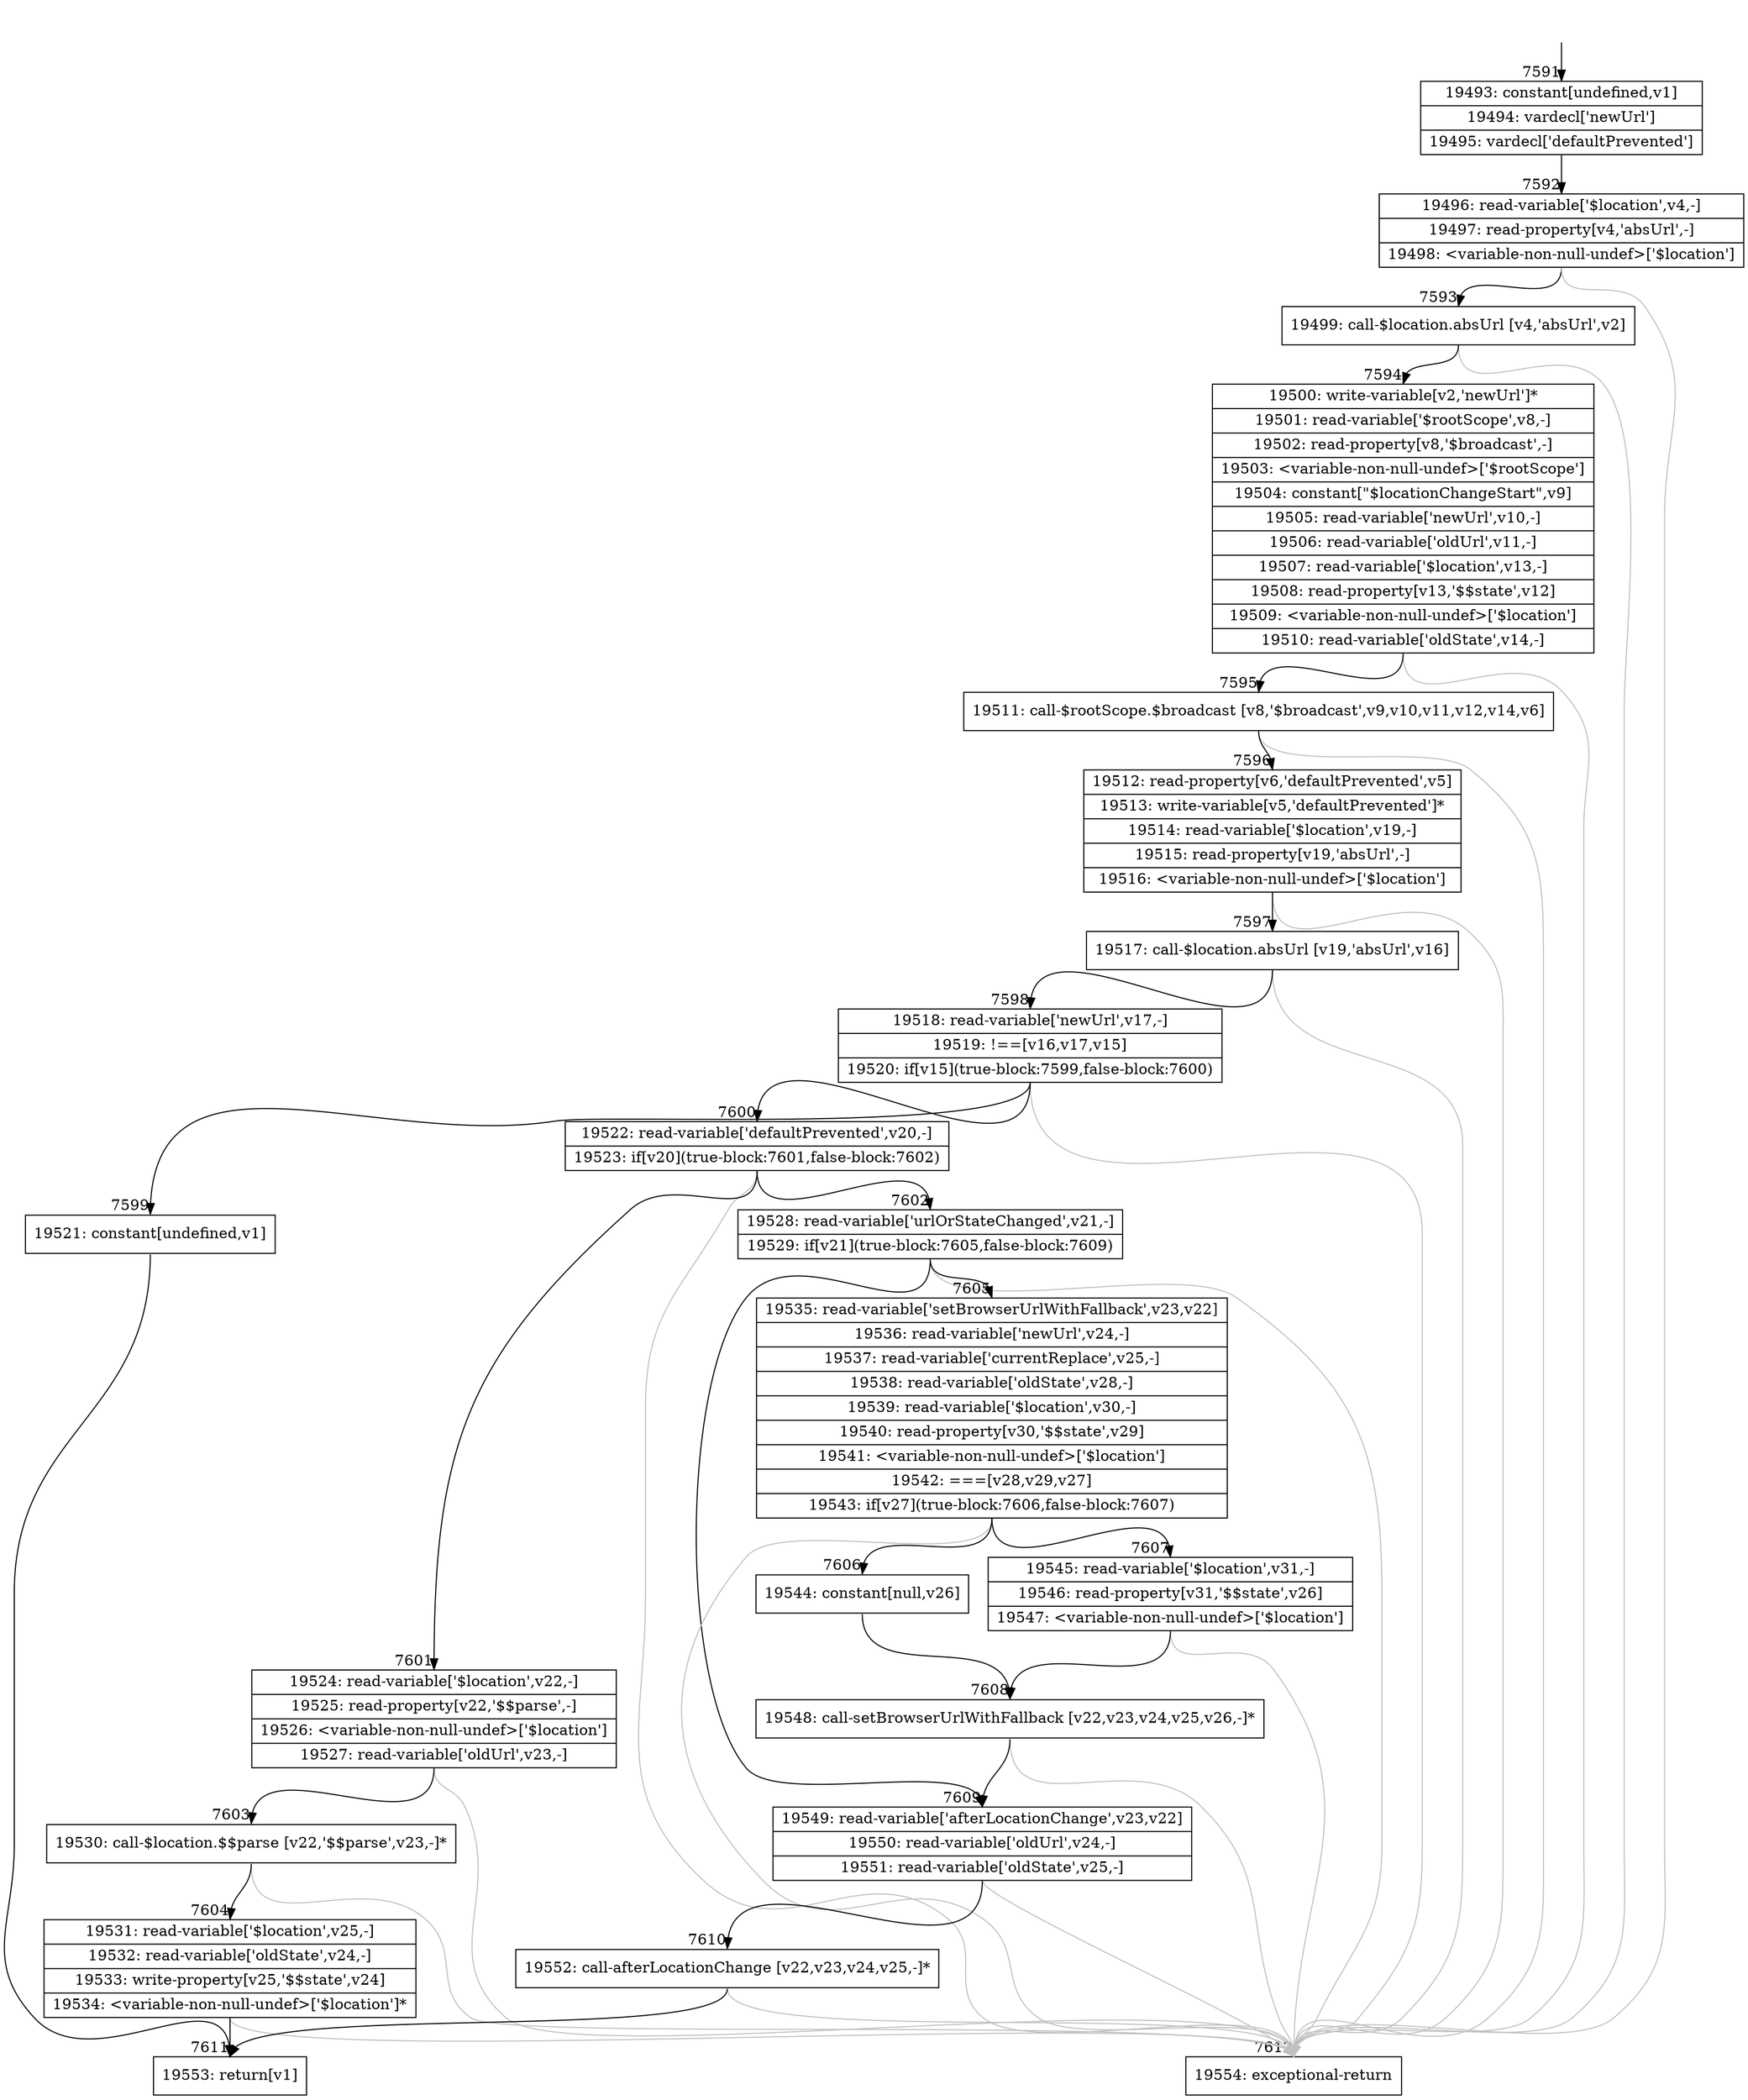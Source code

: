 digraph {
rankdir="TD"
BB_entry568[shape=none,label=""];
BB_entry568 -> BB7591 [tailport=s, headport=n, headlabel="    7591"]
BB7591 [shape=record label="{19493: constant[undefined,v1]|19494: vardecl['newUrl']|19495: vardecl['defaultPrevented']}" ] 
BB7591 -> BB7592 [tailport=s, headport=n, headlabel="      7592"]
BB7592 [shape=record label="{19496: read-variable['$location',v4,-]|19497: read-property[v4,'absUrl',-]|19498: \<variable-non-null-undef\>['$location']}" ] 
BB7592 -> BB7593 [tailport=s, headport=n, headlabel="      7593"]
BB7592 -> BB7612 [tailport=s, headport=n, color=gray, headlabel="      7612"]
BB7593 [shape=record label="{19499: call-$location.absUrl [v4,'absUrl',v2]}" ] 
BB7593 -> BB7594 [tailport=s, headport=n, headlabel="      7594"]
BB7593 -> BB7612 [tailport=s, headport=n, color=gray]
BB7594 [shape=record label="{19500: write-variable[v2,'newUrl']*|19501: read-variable['$rootScope',v8,-]|19502: read-property[v8,'$broadcast',-]|19503: \<variable-non-null-undef\>['$rootScope']|19504: constant[\"$locationChangeStart\",v9]|19505: read-variable['newUrl',v10,-]|19506: read-variable['oldUrl',v11,-]|19507: read-variable['$location',v13,-]|19508: read-property[v13,'$$state',v12]|19509: \<variable-non-null-undef\>['$location']|19510: read-variable['oldState',v14,-]}" ] 
BB7594 -> BB7595 [tailport=s, headport=n, headlabel="      7595"]
BB7594 -> BB7612 [tailport=s, headport=n, color=gray]
BB7595 [shape=record label="{19511: call-$rootScope.$broadcast [v8,'$broadcast',v9,v10,v11,v12,v14,v6]}" ] 
BB7595 -> BB7596 [tailport=s, headport=n, headlabel="      7596"]
BB7595 -> BB7612 [tailport=s, headport=n, color=gray]
BB7596 [shape=record label="{19512: read-property[v6,'defaultPrevented',v5]|19513: write-variable[v5,'defaultPrevented']*|19514: read-variable['$location',v19,-]|19515: read-property[v19,'absUrl',-]|19516: \<variable-non-null-undef\>['$location']}" ] 
BB7596 -> BB7597 [tailport=s, headport=n, headlabel="      7597"]
BB7596 -> BB7612 [tailport=s, headport=n, color=gray]
BB7597 [shape=record label="{19517: call-$location.absUrl [v19,'absUrl',v16]}" ] 
BB7597 -> BB7598 [tailport=s, headport=n, headlabel="      7598"]
BB7597 -> BB7612 [tailport=s, headport=n, color=gray]
BB7598 [shape=record label="{19518: read-variable['newUrl',v17,-]|19519: !==[v16,v17,v15]|19520: if[v15](true-block:7599,false-block:7600)}" ] 
BB7598 -> BB7599 [tailport=s, headport=n, headlabel="      7599"]
BB7598 -> BB7600 [tailport=s, headport=n, headlabel="      7600"]
BB7598 -> BB7612 [tailport=s, headport=n, color=gray]
BB7599 [shape=record label="{19521: constant[undefined,v1]}" ] 
BB7599 -> BB7611 [tailport=s, headport=n, headlabel="      7611"]
BB7600 [shape=record label="{19522: read-variable['defaultPrevented',v20,-]|19523: if[v20](true-block:7601,false-block:7602)}" ] 
BB7600 -> BB7601 [tailport=s, headport=n, headlabel="      7601"]
BB7600 -> BB7602 [tailport=s, headport=n, headlabel="      7602"]
BB7600 -> BB7612 [tailport=s, headport=n, color=gray]
BB7601 [shape=record label="{19524: read-variable['$location',v22,-]|19525: read-property[v22,'$$parse',-]|19526: \<variable-non-null-undef\>['$location']|19527: read-variable['oldUrl',v23,-]}" ] 
BB7601 -> BB7603 [tailport=s, headport=n, headlabel="      7603"]
BB7601 -> BB7612 [tailport=s, headport=n, color=gray]
BB7602 [shape=record label="{19528: read-variable['urlOrStateChanged',v21,-]|19529: if[v21](true-block:7605,false-block:7609)}" ] 
BB7602 -> BB7605 [tailport=s, headport=n, headlabel="      7605"]
BB7602 -> BB7609 [tailport=s, headport=n, headlabel="      7609"]
BB7602 -> BB7612 [tailport=s, headport=n, color=gray]
BB7603 [shape=record label="{19530: call-$location.$$parse [v22,'$$parse',v23,-]*}" ] 
BB7603 -> BB7604 [tailport=s, headport=n, headlabel="      7604"]
BB7603 -> BB7612 [tailport=s, headport=n, color=gray]
BB7604 [shape=record label="{19531: read-variable['$location',v25,-]|19532: read-variable['oldState',v24,-]|19533: write-property[v25,'$$state',v24]|19534: \<variable-non-null-undef\>['$location']*}" ] 
BB7604 -> BB7611 [tailport=s, headport=n]
BB7604 -> BB7612 [tailport=s, headport=n, color=gray]
BB7605 [shape=record label="{19535: read-variable['setBrowserUrlWithFallback',v23,v22]|19536: read-variable['newUrl',v24,-]|19537: read-variable['currentReplace',v25,-]|19538: read-variable['oldState',v28,-]|19539: read-variable['$location',v30,-]|19540: read-property[v30,'$$state',v29]|19541: \<variable-non-null-undef\>['$location']|19542: ===[v28,v29,v27]|19543: if[v27](true-block:7606,false-block:7607)}" ] 
BB7605 -> BB7606 [tailport=s, headport=n, headlabel="      7606"]
BB7605 -> BB7607 [tailport=s, headport=n, headlabel="      7607"]
BB7605 -> BB7612 [tailport=s, headport=n, color=gray]
BB7606 [shape=record label="{19544: constant[null,v26]}" ] 
BB7606 -> BB7608 [tailport=s, headport=n, headlabel="      7608"]
BB7607 [shape=record label="{19545: read-variable['$location',v31,-]|19546: read-property[v31,'$$state',v26]|19547: \<variable-non-null-undef\>['$location']}" ] 
BB7607 -> BB7608 [tailport=s, headport=n]
BB7607 -> BB7612 [tailport=s, headport=n, color=gray]
BB7608 [shape=record label="{19548: call-setBrowserUrlWithFallback [v22,v23,v24,v25,v26,-]*}" ] 
BB7608 -> BB7609 [tailport=s, headport=n]
BB7608 -> BB7612 [tailport=s, headport=n, color=gray]
BB7609 [shape=record label="{19549: read-variable['afterLocationChange',v23,v22]|19550: read-variable['oldUrl',v24,-]|19551: read-variable['oldState',v25,-]}" ] 
BB7609 -> BB7610 [tailport=s, headport=n, headlabel="      7610"]
BB7609 -> BB7612 [tailport=s, headport=n, color=gray]
BB7610 [shape=record label="{19552: call-afterLocationChange [v22,v23,v24,v25,-]*}" ] 
BB7610 -> BB7611 [tailport=s, headport=n]
BB7610 -> BB7612 [tailport=s, headport=n, color=gray]
BB7611 [shape=record label="{19553: return[v1]}" ] 
BB7612 [shape=record label="{19554: exceptional-return}" ] 
//#$~ 12162
}
